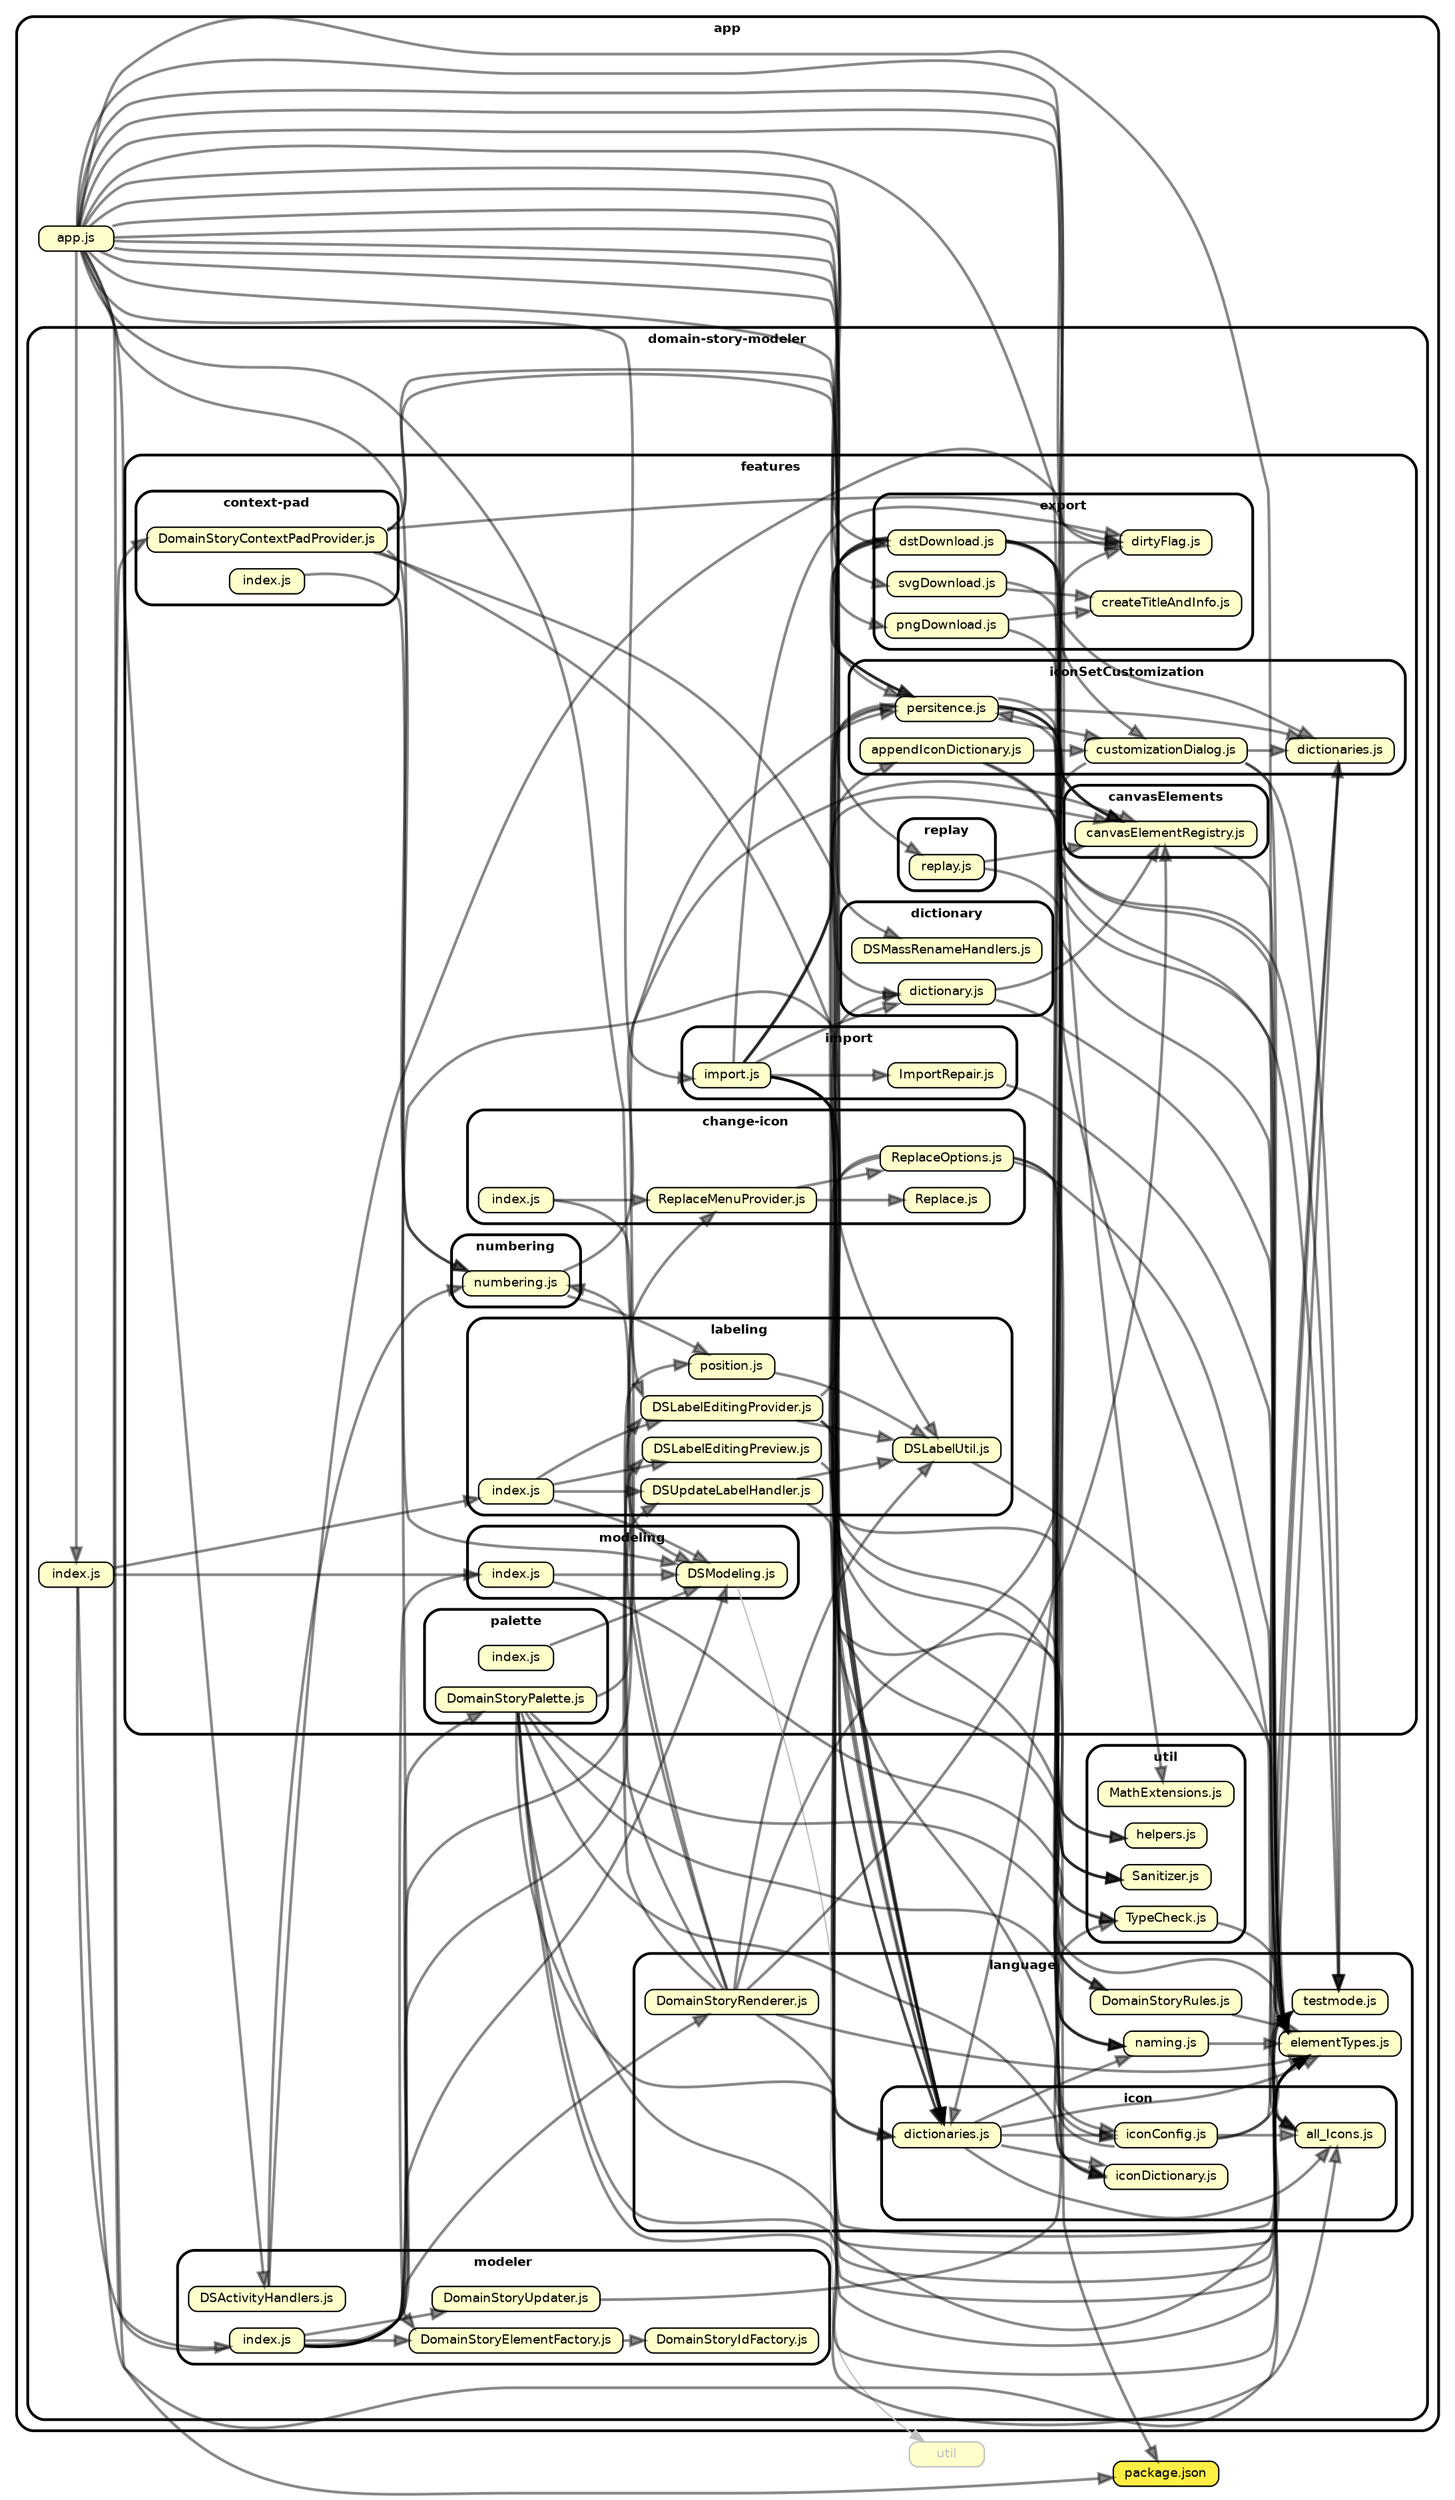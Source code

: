 strict digraph "dependency-cruiser output"{
    ordering=out
    rankdir=LR
    splines=true
    overlap=false
    nodesep=0.16
    ranksep=0.18
    fontname="Helvetica-bold"
    fontsize=9
    style="rounded,bold,filled"
    fillcolor="#ffffff"
    compound=true
    node [shape=box style="rounded, filled" fillcolor="#ffffcc" height=0.2 fontname=Helvetica fontsize=9]
    edge [color="#00000077" penwidth=2.0 arrowhead=normal fontname=Helvetica fontsize=9]

    subgraph "cluster_app" {label="app" "app/app.js" [label="app.js" URL="app/app.js"] }
    subgraph "cluster_app" {label="app" subgraph "cluster_app/domain-story-modeler" {label="domain-story-modeler" subgraph "cluster_app/domain-story-modeler/features" {label="features" subgraph "cluster_app/domain-story-modeler/features/canvasElements" {label="canvasElements" "app/domain-story-modeler/features/canvasElements/canvasElementRegistry.js" [label="canvasElementRegistry.js" URL="app/domain-story-modeler/features/canvasElements/canvasElementRegistry.js"] } } } }
    subgraph "cluster_app" {label="app" subgraph "cluster_app/domain-story-modeler" {label="domain-story-modeler" subgraph "cluster_app/domain-story-modeler/features" {label="features" subgraph "cluster_app/domain-story-modeler/features/change-icon" {label="change-icon" "app/domain-story-modeler/features/change-icon/Replace.js" [label="Replace.js" URL="app/domain-story-modeler/features/change-icon/Replace.js"] } } } }
    subgraph "cluster_app" {label="app" subgraph "cluster_app/domain-story-modeler" {label="domain-story-modeler" subgraph "cluster_app/domain-story-modeler/features" {label="features" subgraph "cluster_app/domain-story-modeler/features/change-icon" {label="change-icon" "app/domain-story-modeler/features/change-icon/ReplaceMenuProvider.js" [label="ReplaceMenuProvider.js" URL="app/domain-story-modeler/features/change-icon/ReplaceMenuProvider.js"] } } } }
    subgraph "cluster_app" {label="app" subgraph "cluster_app/domain-story-modeler" {label="domain-story-modeler" subgraph "cluster_app/domain-story-modeler/features" {label="features" subgraph "cluster_app/domain-story-modeler/features/change-icon" {label="change-icon" "app/domain-story-modeler/features/change-icon/ReplaceOptions.js" [label="ReplaceOptions.js" URL="app/domain-story-modeler/features/change-icon/ReplaceOptions.js"] } } } }
    subgraph "cluster_app" {label="app" subgraph "cluster_app/domain-story-modeler" {label="domain-story-modeler" subgraph "cluster_app/domain-story-modeler/features" {label="features" subgraph "cluster_app/domain-story-modeler/features/change-icon" {label="change-icon" "app/domain-story-modeler/features/change-icon/index.js" [label="index.js" URL="app/domain-story-modeler/features/change-icon/index.js"] } } } }
    subgraph "cluster_app" {label="app" subgraph "cluster_app/domain-story-modeler" {label="domain-story-modeler" subgraph "cluster_app/domain-story-modeler/features" {label="features" subgraph "cluster_app/domain-story-modeler/features/context-pad" {label="context-pad" "app/domain-story-modeler/features/context-pad/DomainStoryContextPadProvider.js" [label="DomainStoryContextPadProvider.js" URL="app/domain-story-modeler/features/context-pad/DomainStoryContextPadProvider.js"] } } } }
    subgraph "cluster_app" {label="app" subgraph "cluster_app/domain-story-modeler" {label="domain-story-modeler" subgraph "cluster_app/domain-story-modeler/features" {label="features" subgraph "cluster_app/domain-story-modeler/features/context-pad" {label="context-pad" "app/domain-story-modeler/features/context-pad/index.js" [label="index.js" URL="app/domain-story-modeler/features/context-pad/index.js"] } } } }
    subgraph "cluster_app" {label="app" subgraph "cluster_app/domain-story-modeler" {label="domain-story-modeler" subgraph "cluster_app/domain-story-modeler/features" {label="features" subgraph "cluster_app/domain-story-modeler/features/dictionary" {label="dictionary" "app/domain-story-modeler/features/dictionary/DSMassRenameHandlers.js" [label="DSMassRenameHandlers.js" URL="app/domain-story-modeler/features/dictionary/DSMassRenameHandlers.js"] } } } }
    subgraph "cluster_app" {label="app" subgraph "cluster_app/domain-story-modeler" {label="domain-story-modeler" subgraph "cluster_app/domain-story-modeler/features" {label="features" subgraph "cluster_app/domain-story-modeler/features/dictionary" {label="dictionary" "app/domain-story-modeler/features/dictionary/dictionary.js" [label="dictionary.js" URL="app/domain-story-modeler/features/dictionary/dictionary.js"] } } } }
    subgraph "cluster_app" {label="app" subgraph "cluster_app/domain-story-modeler" {label="domain-story-modeler" subgraph "cluster_app/domain-story-modeler/features" {label="features" subgraph "cluster_app/domain-story-modeler/features/export" {label="export" "app/domain-story-modeler/features/export/createTitleAndInfo.js" [label="createTitleAndInfo.js" URL="app/domain-story-modeler/features/export/createTitleAndInfo.js"] } } } }
    subgraph "cluster_app" {label="app" subgraph "cluster_app/domain-story-modeler" {label="domain-story-modeler" subgraph "cluster_app/domain-story-modeler/features" {label="features" subgraph "cluster_app/domain-story-modeler/features/export" {label="export" "app/domain-story-modeler/features/export/dirtyFlag.js" [label="dirtyFlag.js" URL="app/domain-story-modeler/features/export/dirtyFlag.js"] } } } }
    subgraph "cluster_app" {label="app" subgraph "cluster_app/domain-story-modeler" {label="domain-story-modeler" subgraph "cluster_app/domain-story-modeler/features" {label="features" subgraph "cluster_app/domain-story-modeler/features/export" {label="export" "app/domain-story-modeler/features/export/dstDownload.js" [label="dstDownload.js" URL="app/domain-story-modeler/features/export/dstDownload.js"] } } } }
    subgraph "cluster_app" {label="app" subgraph "cluster_app/domain-story-modeler" {label="domain-story-modeler" subgraph "cluster_app/domain-story-modeler/features" {label="features" subgraph "cluster_app/domain-story-modeler/features/export" {label="export" "app/domain-story-modeler/features/export/pngDownload.js" [label="pngDownload.js" URL="app/domain-story-modeler/features/export/pngDownload.js"] } } } }
    subgraph "cluster_app" {label="app" subgraph "cluster_app/domain-story-modeler" {label="domain-story-modeler" subgraph "cluster_app/domain-story-modeler/features" {label="features" subgraph "cluster_app/domain-story-modeler/features/export" {label="export" "app/domain-story-modeler/features/export/svgDownload.js" [label="svgDownload.js" URL="app/domain-story-modeler/features/export/svgDownload.js"] } } } }
    subgraph "cluster_app" {label="app" subgraph "cluster_app/domain-story-modeler" {label="domain-story-modeler" subgraph "cluster_app/domain-story-modeler/features" {label="features" subgraph "cluster_app/domain-story-modeler/features/iconSetCustomization" {label="iconSetCustomization" "app/domain-story-modeler/features/iconSetCustomization/appendIconDictionary.js" [label="appendIconDictionary.js" URL="app/domain-story-modeler/features/iconSetCustomization/appendIconDictionary.js"] } } } }
    subgraph "cluster_app" {label="app" subgraph "cluster_app/domain-story-modeler" {label="domain-story-modeler" subgraph "cluster_app/domain-story-modeler/features" {label="features" subgraph "cluster_app/domain-story-modeler/features/iconSetCustomization" {label="iconSetCustomization" "app/domain-story-modeler/features/iconSetCustomization/customizationDialog.js" [label="customizationDialog.js" URL="app/domain-story-modeler/features/iconSetCustomization/customizationDialog.js"] } } } }
    subgraph "cluster_app" {label="app" subgraph "cluster_app/domain-story-modeler" {label="domain-story-modeler" subgraph "cluster_app/domain-story-modeler/features" {label="features" subgraph "cluster_app/domain-story-modeler/features/iconSetCustomization" {label="iconSetCustomization" "app/domain-story-modeler/features/iconSetCustomization/dictionaries.js" [label="dictionaries.js" URL="app/domain-story-modeler/features/iconSetCustomization/dictionaries.js"] } } } }
    subgraph "cluster_app" {label="app" subgraph "cluster_app/domain-story-modeler" {label="domain-story-modeler" subgraph "cluster_app/domain-story-modeler/features" {label="features" subgraph "cluster_app/domain-story-modeler/features/iconSetCustomization" {label="iconSetCustomization" "app/domain-story-modeler/features/iconSetCustomization/persitence.js" [label="persitence.js" URL="app/domain-story-modeler/features/iconSetCustomization/persitence.js"] } } } }
    subgraph "cluster_app" {label="app" subgraph "cluster_app/domain-story-modeler" {label="domain-story-modeler" subgraph "cluster_app/domain-story-modeler/features" {label="features" subgraph "cluster_app/domain-story-modeler/features/import" {label="import" "app/domain-story-modeler/features/import/ImportRepair.js" [label="ImportRepair.js" URL="app/domain-story-modeler/features/import/ImportRepair.js"] } } } }
    subgraph "cluster_app" {label="app" subgraph "cluster_app/domain-story-modeler" {label="domain-story-modeler" subgraph "cluster_app/domain-story-modeler/features" {label="features" subgraph "cluster_app/domain-story-modeler/features/import" {label="import" "app/domain-story-modeler/features/import/import.js" [label="import.js" URL="app/domain-story-modeler/features/import/import.js"] } } } }
    subgraph "cluster_app" {label="app" subgraph "cluster_app/domain-story-modeler" {label="domain-story-modeler" subgraph "cluster_app/domain-story-modeler/features" {label="features" subgraph "cluster_app/domain-story-modeler/features/labeling" {label="labeling" "app/domain-story-modeler/features/labeling/DSLabelEditingPreview.js" [label="DSLabelEditingPreview.js" URL="app/domain-story-modeler/features/labeling/DSLabelEditingPreview.js"] } } } }
    subgraph "cluster_app" {label="app" subgraph "cluster_app/domain-story-modeler" {label="domain-story-modeler" subgraph "cluster_app/domain-story-modeler/features" {label="features" subgraph "cluster_app/domain-story-modeler/features/labeling" {label="labeling" "app/domain-story-modeler/features/labeling/DSLabelEditingProvider.js" [label="DSLabelEditingProvider.js" URL="app/domain-story-modeler/features/labeling/DSLabelEditingProvider.js"] } } } }
    subgraph "cluster_app" {label="app" subgraph "cluster_app/domain-story-modeler" {label="domain-story-modeler" subgraph "cluster_app/domain-story-modeler/features" {label="features" subgraph "cluster_app/domain-story-modeler/features/labeling" {label="labeling" "app/domain-story-modeler/features/labeling/DSLabelUtil.js" [label="DSLabelUtil.js" URL="app/domain-story-modeler/features/labeling/DSLabelUtil.js"] } } } }
    subgraph "cluster_app" {label="app" subgraph "cluster_app/domain-story-modeler" {label="domain-story-modeler" subgraph "cluster_app/domain-story-modeler/features" {label="features" subgraph "cluster_app/domain-story-modeler/features/labeling" {label="labeling" "app/domain-story-modeler/features/labeling/DSUpdateLabelHandler.js" [label="DSUpdateLabelHandler.js" URL="app/domain-story-modeler/features/labeling/DSUpdateLabelHandler.js"] } } } }
    subgraph "cluster_app" {label="app" subgraph "cluster_app/domain-story-modeler" {label="domain-story-modeler" subgraph "cluster_app/domain-story-modeler/features" {label="features" subgraph "cluster_app/domain-story-modeler/features/labeling" {label="labeling" "app/domain-story-modeler/features/labeling/index.js" [label="index.js" URL="app/domain-story-modeler/features/labeling/index.js"] } } } }
    subgraph "cluster_app" {label="app" subgraph "cluster_app/domain-story-modeler" {label="domain-story-modeler" subgraph "cluster_app/domain-story-modeler/features" {label="features" subgraph "cluster_app/domain-story-modeler/features/labeling" {label="labeling" "app/domain-story-modeler/features/labeling/position.js" [label="position.js" URL="app/domain-story-modeler/features/labeling/position.js"] } } } }
    subgraph "cluster_app" {label="app" subgraph "cluster_app/domain-story-modeler" {label="domain-story-modeler" subgraph "cluster_app/domain-story-modeler/features" {label="features" subgraph "cluster_app/domain-story-modeler/features/modeling" {label="modeling" "app/domain-story-modeler/features/modeling/DSModeling.js" [label="DSModeling.js" URL="app/domain-story-modeler/features/modeling/DSModeling.js"] } } } }
    subgraph "cluster_app" {label="app" subgraph "cluster_app/domain-story-modeler" {label="domain-story-modeler" subgraph "cluster_app/domain-story-modeler/features" {label="features" subgraph "cluster_app/domain-story-modeler/features/modeling" {label="modeling" "app/domain-story-modeler/features/modeling/index.js" [label="index.js" URL="app/domain-story-modeler/features/modeling/index.js"] } } } }
    subgraph "cluster_app" {label="app" subgraph "cluster_app/domain-story-modeler" {label="domain-story-modeler" subgraph "cluster_app/domain-story-modeler/features" {label="features" subgraph "cluster_app/domain-story-modeler/features/numbering" {label="numbering" "app/domain-story-modeler/features/numbering/numbering.js" [label="numbering.js" URL="app/domain-story-modeler/features/numbering/numbering.js"] } } } }
    subgraph "cluster_app" {label="app" subgraph "cluster_app/domain-story-modeler" {label="domain-story-modeler" subgraph "cluster_app/domain-story-modeler/features" {label="features" subgraph "cluster_app/domain-story-modeler/features/palette" {label="palette" "app/domain-story-modeler/features/palette/DomainStoryPalette.js" [label="DomainStoryPalette.js" URL="app/domain-story-modeler/features/palette/DomainStoryPalette.js"] } } } }
    subgraph "cluster_app" {label="app" subgraph "cluster_app/domain-story-modeler" {label="domain-story-modeler" subgraph "cluster_app/domain-story-modeler/features" {label="features" subgraph "cluster_app/domain-story-modeler/features/palette" {label="palette" "app/domain-story-modeler/features/palette/index.js" [label="index.js" URL="app/domain-story-modeler/features/palette/index.js"] } } } }
    subgraph "cluster_app" {label="app" subgraph "cluster_app/domain-story-modeler" {label="domain-story-modeler" subgraph "cluster_app/domain-story-modeler/features" {label="features" subgraph "cluster_app/domain-story-modeler/features/replay" {label="replay" "app/domain-story-modeler/features/replay/replay.js" [label="replay.js" URL="app/domain-story-modeler/features/replay/replay.js"] } } } }
    subgraph "cluster_app" {label="app" subgraph "cluster_app/domain-story-modeler" {label="domain-story-modeler" "app/domain-story-modeler/index.js" [label="index.js" URL="app/domain-story-modeler/index.js"] } }
    subgraph "cluster_app" {label="app" subgraph "cluster_app/domain-story-modeler" {label="domain-story-modeler" subgraph "cluster_app/domain-story-modeler/language" {label="language" "app/domain-story-modeler/language/DomainStoryRenderer.js" [label="DomainStoryRenderer.js" URL="app/domain-story-modeler/language/DomainStoryRenderer.js"] } } }
    subgraph "cluster_app" {label="app" subgraph "cluster_app/domain-story-modeler" {label="domain-story-modeler" subgraph "cluster_app/domain-story-modeler/language" {label="language" "app/domain-story-modeler/language/DomainStoryRules.js" [label="DomainStoryRules.js" URL="app/domain-story-modeler/language/DomainStoryRules.js"] } } }
    subgraph "cluster_app" {label="app" subgraph "cluster_app/domain-story-modeler" {label="domain-story-modeler" subgraph "cluster_app/domain-story-modeler/language" {label="language" "app/domain-story-modeler/language/elementTypes.js" [label="elementTypes.js" URL="app/domain-story-modeler/language/elementTypes.js"] } } }
    subgraph "cluster_app" {label="app" subgraph "cluster_app/domain-story-modeler" {label="domain-story-modeler" subgraph "cluster_app/domain-story-modeler/language" {label="language" subgraph "cluster_app/domain-story-modeler/language/icon" {label="icon" "app/domain-story-modeler/language/icon/all_Icons.js" [label="all_Icons.js" URL="app/domain-story-modeler/language/icon/all_Icons.js"] } } } }
    subgraph "cluster_app" {label="app" subgraph "cluster_app/domain-story-modeler" {label="domain-story-modeler" subgraph "cluster_app/domain-story-modeler/language" {label="language" subgraph "cluster_app/domain-story-modeler/language/icon" {label="icon" "app/domain-story-modeler/language/icon/dictionaries.js" [label="dictionaries.js" URL="app/domain-story-modeler/language/icon/dictionaries.js"] } } } }
    subgraph "cluster_app" {label="app" subgraph "cluster_app/domain-story-modeler" {label="domain-story-modeler" subgraph "cluster_app/domain-story-modeler/language" {label="language" subgraph "cluster_app/domain-story-modeler/language/icon" {label="icon" "app/domain-story-modeler/language/icon/iconConfig.js" [label="iconConfig.js" URL="app/domain-story-modeler/language/icon/iconConfig.js"] } } } }
    subgraph "cluster_app" {label="app" subgraph "cluster_app/domain-story-modeler" {label="domain-story-modeler" subgraph "cluster_app/domain-story-modeler/language" {label="language" subgraph "cluster_app/domain-story-modeler/language/icon" {label="icon" "app/domain-story-modeler/language/icon/iconDictionary.js" [label="iconDictionary.js" URL="app/domain-story-modeler/language/icon/iconDictionary.js"] } } } }
    subgraph "cluster_app" {label="app" subgraph "cluster_app/domain-story-modeler" {label="domain-story-modeler" subgraph "cluster_app/domain-story-modeler/language" {label="language" "app/domain-story-modeler/language/naming.js" [label="naming.js" URL="app/domain-story-modeler/language/naming.js"] } } }
    subgraph "cluster_app" {label="app" subgraph "cluster_app/domain-story-modeler" {label="domain-story-modeler" subgraph "cluster_app/domain-story-modeler/language" {label="language" "app/domain-story-modeler/language/testmode.js" [label="testmode.js" URL="app/domain-story-modeler/language/testmode.js"] } } }
    subgraph "cluster_app" {label="app" subgraph "cluster_app/domain-story-modeler" {label="domain-story-modeler" subgraph "cluster_app/domain-story-modeler/modeler" {label="modeler" "app/domain-story-modeler/modeler/DSActivityHandlers.js" [label="DSActivityHandlers.js" URL="app/domain-story-modeler/modeler/DSActivityHandlers.js"] } } }
    subgraph "cluster_app" {label="app" subgraph "cluster_app/domain-story-modeler" {label="domain-story-modeler" subgraph "cluster_app/domain-story-modeler/modeler" {label="modeler" "app/domain-story-modeler/modeler/DomainStoryElementFactory.js" [label="DomainStoryElementFactory.js" URL="app/domain-story-modeler/modeler/DomainStoryElementFactory.js"] } } }
    subgraph "cluster_app" {label="app" subgraph "cluster_app/domain-story-modeler" {label="domain-story-modeler" subgraph "cluster_app/domain-story-modeler/modeler" {label="modeler" "app/domain-story-modeler/modeler/DomainStoryIdFactory.js" [label="DomainStoryIdFactory.js" URL="app/domain-story-modeler/modeler/DomainStoryIdFactory.js"] } } }
    subgraph "cluster_app" {label="app" subgraph "cluster_app/domain-story-modeler" {label="domain-story-modeler" subgraph "cluster_app/domain-story-modeler/modeler" {label="modeler" "app/domain-story-modeler/modeler/DomainStoryUpdater.js" [label="DomainStoryUpdater.js" URL="app/domain-story-modeler/modeler/DomainStoryUpdater.js"] } } }
    subgraph "cluster_app" {label="app" subgraph "cluster_app/domain-story-modeler" {label="domain-story-modeler" subgraph "cluster_app/domain-story-modeler/modeler" {label="modeler" "app/domain-story-modeler/modeler/index.js" [label="index.js" URL="app/domain-story-modeler/modeler/index.js"] } } }
    subgraph "cluster_app" {label="app" subgraph "cluster_app/domain-story-modeler" {label="domain-story-modeler" subgraph "cluster_app/domain-story-modeler/util" {label="util" "app/domain-story-modeler/util/MathExtensions.js" [label="MathExtensions.js" URL="app/domain-story-modeler/util/MathExtensions.js"] } } }
    subgraph "cluster_app" {label="app" subgraph "cluster_app/domain-story-modeler" {label="domain-story-modeler" subgraph "cluster_app/domain-story-modeler/util" {label="util" "app/domain-story-modeler/util/Sanitizer.js" [label="Sanitizer.js" URL="app/domain-story-modeler/util/Sanitizer.js"] } } }
    subgraph "cluster_app" {label="app" subgraph "cluster_app/domain-story-modeler" {label="domain-story-modeler" subgraph "cluster_app/domain-story-modeler/util" {label="util" "app/domain-story-modeler/util/TypeCheck.js" [label="TypeCheck.js" URL="app/domain-story-modeler/util/TypeCheck.js"] } } }
    subgraph "cluster_app" {label="app" subgraph "cluster_app/domain-story-modeler" {label="domain-story-modeler" subgraph "cluster_app/domain-story-modeler/util" {label="util" "app/domain-story-modeler/util/helpers.js" [label="helpers.js" URL="app/domain-story-modeler/util/helpers.js"] } } }
    "package.json" [label="package.json" fillcolor="#ffee44" URL="package.json"]
    "util" [label="util" color="grey" fontcolor="grey" ]

    "app/app.js" -> "package.json"
    "app/app.js" -> "app/domain-story-modeler/index.js"
    "app/app.js" -> "app/domain-story-modeler/features/canvasElements/canvasElementRegistry.js"
    "app/app.js" -> "app/domain-story-modeler/features/dictionary/DSMassRenameHandlers.js"
    "app/app.js" -> "app/domain-story-modeler/features/dictionary/dictionary.js"
    "app/app.js" -> "app/domain-story-modeler/features/export/dirtyFlag.js"
    "app/app.js" -> "app/domain-story-modeler/features/export/dstDownload.js"
    "app/app.js" -> "app/domain-story-modeler/features/export/pngDownload.js"
    "app/app.js" -> "app/domain-story-modeler/features/export/svgDownload.js"
    "app/app.js" -> "app/domain-story-modeler/features/iconSetCustomization/customizationDialog.js"
    "app/app.js" -> "app/domain-story-modeler/features/iconSetCustomization/persitence.js"
    "app/app.js" -> "app/domain-story-modeler/features/import/import.js"
    "app/app.js" -> "app/domain-story-modeler/features/labeling/DSLabelEditingProvider.js"
    "app/app.js" -> "app/domain-story-modeler/features/labeling/DSLabelUtil.js"
    "app/app.js" -> "app/domain-story-modeler/features/numbering/numbering.js"
    "app/app.js" -> "app/domain-story-modeler/features/replay/replay.js"
    "app/app.js" -> "app/domain-story-modeler/language/elementTypes.js"
    "app/app.js" -> "app/domain-story-modeler/modeler/DSActivityHandlers.js"
    "app/app.js" -> "app/domain-story-modeler/util/MathExtensions.js"
    "app/app.js" -> "app/domain-story-modeler/util/helpers.js"
    "app/domain-story-modeler/features/canvasElements/canvasElementRegistry.js" -> "app/domain-story-modeler/language/elementTypes.js"
    "app/domain-story-modeler/features/change-icon/ReplaceMenuProvider.js" -> "app/domain-story-modeler/features/change-icon/Replace.js"
    "app/domain-story-modeler/features/change-icon/ReplaceMenuProvider.js" -> "app/domain-story-modeler/features/change-icon/ReplaceOptions.js"
    "app/domain-story-modeler/features/change-icon/ReplaceOptions.js" -> "app/domain-story-modeler/language/elementTypes.js"
    "app/domain-story-modeler/features/change-icon/ReplaceOptions.js" -> "app/domain-story-modeler/language/icon/dictionaries.js"
    "app/domain-story-modeler/features/change-icon/ReplaceOptions.js" -> "app/domain-story-modeler/language/icon/iconDictionary.js"
    "app/domain-story-modeler/features/change-icon/ReplaceOptions.js" -> "app/domain-story-modeler/language/naming.js"
    "app/domain-story-modeler/features/change-icon/index.js" -> "app/domain-story-modeler/features/modeling/DSModeling.js"
    "app/domain-story-modeler/features/change-icon/index.js" -> "app/domain-story-modeler/features/change-icon/ReplaceMenuProvider.js"
    "app/domain-story-modeler/features/context-pad/DomainStoryContextPadProvider.js" -> "app/domain-story-modeler/language/elementTypes.js"
    "app/domain-story-modeler/features/context-pad/DomainStoryContextPadProvider.js" -> "app/domain-story-modeler/language/icon/dictionaries.js"
    "app/domain-story-modeler/features/context-pad/DomainStoryContextPadProvider.js" -> "app/domain-story-modeler/language/icon/iconDictionary.js"
    "app/domain-story-modeler/features/context-pad/DomainStoryContextPadProvider.js" -> "app/domain-story-modeler/language/naming.js"
    "app/domain-story-modeler/features/context-pad/DomainStoryContextPadProvider.js" -> "app/domain-story-modeler/features/export/dirtyFlag.js"
    "app/domain-story-modeler/features/context-pad/DomainStoryContextPadProvider.js" -> "app/domain-story-modeler/features/numbering/numbering.js"
    "app/domain-story-modeler/features/context-pad/index.js" -> "app/domain-story-modeler/features/modeling/DSModeling.js"
    "app/domain-story-modeler/features/dictionary/dictionary.js" -> "app/domain-story-modeler/language/elementTypes.js"
    "app/domain-story-modeler/features/dictionary/dictionary.js" -> "app/domain-story-modeler/features/canvasElements/canvasElementRegistry.js"
    "app/domain-story-modeler/features/export/dstDownload.js" -> "app/domain-story-modeler/language/elementTypes.js"
    "app/domain-story-modeler/features/export/dstDownload.js" -> "app/domain-story-modeler/language/icon/dictionaries.js"
    "app/domain-story-modeler/features/export/dstDownload.js" -> "app/domain-story-modeler/util/Sanitizer.js"
    "app/domain-story-modeler/features/export/dstDownload.js" -> "app/domain-story-modeler/features/canvasElements/canvasElementRegistry.js"
    "app/domain-story-modeler/features/export/dstDownload.js" -> "app/domain-story-modeler/features/iconSetCustomization/dictionaries.js"
    "app/domain-story-modeler/features/export/dstDownload.js" -> "app/domain-story-modeler/features/iconSetCustomization/persitence.js"
    "app/domain-story-modeler/features/export/dstDownload.js" -> "app/domain-story-modeler/features/export/dirtyFlag.js"
    "app/domain-story-modeler/features/export/pngDownload.js" -> "app/domain-story-modeler/util/Sanitizer.js"
    "app/domain-story-modeler/features/export/pngDownload.js" -> "app/domain-story-modeler/features/export/createTitleAndInfo.js"
    "app/domain-story-modeler/features/export/svgDownload.js" -> "app/domain-story-modeler/util/Sanitizer.js"
    "app/domain-story-modeler/features/export/svgDownload.js" -> "app/domain-story-modeler/features/export/createTitleAndInfo.js"
    "app/domain-story-modeler/features/iconSetCustomization/appendIconDictionary.js" -> "app/domain-story-modeler/language/icon/all_Icons.js"
    "app/domain-story-modeler/features/iconSetCustomization/appendIconDictionary.js" -> "app/domain-story-modeler/language/testmode.js"
    "app/domain-story-modeler/features/iconSetCustomization/appendIconDictionary.js" -> "app/domain-story-modeler/features/iconSetCustomization/customizationDialog.js"
    "app/domain-story-modeler/features/iconSetCustomization/customizationDialog.js" -> "app/domain-story-modeler/language/elementTypes.js"
    "app/domain-story-modeler/features/iconSetCustomization/customizationDialog.js" -> "app/domain-story-modeler/language/icon/dictionaries.js"
    "app/domain-story-modeler/features/iconSetCustomization/customizationDialog.js" -> "app/domain-story-modeler/language/testmode.js"
    "app/domain-story-modeler/features/iconSetCustomization/customizationDialog.js" -> "app/domain-story-modeler/features/iconSetCustomization/dictionaries.js"
    "app/domain-story-modeler/features/iconSetCustomization/dictionaries.js" -> "app/domain-story-modeler/language/icon/all_Icons.js"
    "app/domain-story-modeler/features/iconSetCustomization/persitence.js" -> "package.json"
    "app/domain-story-modeler/features/iconSetCustomization/persitence.js" -> "app/domain-story-modeler/language/elementTypes.js"
    "app/domain-story-modeler/features/iconSetCustomization/persitence.js" -> "app/domain-story-modeler/language/icon/dictionaries.js"
    "app/domain-story-modeler/features/iconSetCustomization/persitence.js" -> "app/domain-story-modeler/language/icon/iconConfig.js"
    "app/domain-story-modeler/features/iconSetCustomization/persitence.js" -> "app/domain-story-modeler/language/testmode.js"
    "app/domain-story-modeler/features/iconSetCustomization/persitence.js" -> "app/domain-story-modeler/features/export/dstDownload.js"
    "app/domain-story-modeler/features/iconSetCustomization/persitence.js" -> "app/domain-story-modeler/features/iconSetCustomization/customizationDialog.js"
    "app/domain-story-modeler/features/iconSetCustomization/persitence.js" -> "app/domain-story-modeler/features/iconSetCustomization/dictionaries.js"
    "app/domain-story-modeler/features/import/ImportRepair.js" -> "app/domain-story-modeler/language/elementTypes.js"
    "app/domain-story-modeler/features/import/import.js" -> "app/domain-story-modeler/language/elementTypes.js"
    "app/domain-story-modeler/features/import/import.js" -> "app/domain-story-modeler/language/icon/dictionaries.js"
    "app/domain-story-modeler/features/import/import.js" -> "app/domain-story-modeler/language/testmode.js"
    "app/domain-story-modeler/features/import/import.js" -> "app/domain-story-modeler/util/TypeCheck.js"
    "app/domain-story-modeler/features/import/import.js" -> "app/domain-story-modeler/util/helpers.js"
    "app/domain-story-modeler/features/import/import.js" -> "app/domain-story-modeler/features/canvasElements/canvasElementRegistry.js"
    "app/domain-story-modeler/features/import/import.js" -> "app/domain-story-modeler/features/dictionary/dictionary.js"
    "app/domain-story-modeler/features/import/import.js" -> "app/domain-story-modeler/features/export/dirtyFlag.js"
    "app/domain-story-modeler/features/import/import.js" -> "app/domain-story-modeler/features/iconSetCustomization/appendIconDictionary.js"
    "app/domain-story-modeler/features/import/import.js" -> "app/domain-story-modeler/features/iconSetCustomization/persitence.js"
    "app/domain-story-modeler/features/import/import.js" -> "app/domain-story-modeler/features/import/ImportRepair.js"
    "app/domain-story-modeler/features/labeling/DSLabelEditingPreview.js" -> "app/domain-story-modeler/language/elementTypes.js"
    "app/domain-story-modeler/features/labeling/DSLabelEditingProvider.js" -> "app/domain-story-modeler/language/elementTypes.js"
    "app/domain-story-modeler/features/labeling/DSLabelEditingProvider.js" -> "app/domain-story-modeler/util/TypeCheck.js"
    "app/domain-story-modeler/features/labeling/DSLabelEditingProvider.js" -> "app/domain-story-modeler/features/dictionary/dictionary.js"
    "app/domain-story-modeler/features/labeling/DSLabelEditingProvider.js" -> "app/domain-story-modeler/features/labeling/DSLabelUtil.js"
    "app/domain-story-modeler/features/labeling/DSLabelUtil.js" -> "app/domain-story-modeler/language/elementTypes.js"
    "app/domain-story-modeler/features/labeling/DSUpdateLabelHandler.js" -> "app/domain-story-modeler/language/elementTypes.js"
    "app/domain-story-modeler/features/labeling/DSUpdateLabelHandler.js" -> "app/domain-story-modeler/features/labeling/DSLabelUtil.js"
    "app/domain-story-modeler/features/labeling/index.js" -> "app/domain-story-modeler/features/labeling/DSUpdateLabelHandler.js"
    "app/domain-story-modeler/features/labeling/index.js" -> "app/domain-story-modeler/features/modeling/DSModeling.js"
    "app/domain-story-modeler/features/labeling/index.js" -> "app/domain-story-modeler/features/labeling/DSLabelEditingPreview.js"
    "app/domain-story-modeler/features/labeling/index.js" -> "app/domain-story-modeler/features/labeling/DSLabelEditingProvider.js"
    "app/domain-story-modeler/features/labeling/position.js" -> "app/domain-story-modeler/features/labeling/DSLabelUtil.js"
    "app/domain-story-modeler/features/modeling/DSModeling.js" -> "util" [color="grey" penwidth=1.0]
    "app/domain-story-modeler/features/modeling/index.js" -> "app/domain-story-modeler/language/DomainStoryRules.js"
    "app/domain-story-modeler/features/modeling/index.js" -> "app/domain-story-modeler/modeler/DomainStoryElementFactory.js"
    "app/domain-story-modeler/features/modeling/index.js" -> "app/domain-story-modeler/features/modeling/DSModeling.js"
    "app/domain-story-modeler/features/numbering/numbering.js" -> "app/domain-story-modeler/features/canvasElements/canvasElementRegistry.js"
    "app/domain-story-modeler/features/numbering/numbering.js" -> "app/domain-story-modeler/features/labeling/position.js"
    "app/domain-story-modeler/features/palette/DomainStoryPalette.js" -> "app/domain-story-modeler/language/elementTypes.js"
    "app/domain-story-modeler/features/palette/DomainStoryPalette.js" -> "app/domain-story-modeler/language/icon/all_Icons.js"
    "app/domain-story-modeler/features/palette/DomainStoryPalette.js" -> "app/domain-story-modeler/language/icon/dictionaries.js"
    "app/domain-story-modeler/features/palette/DomainStoryPalette.js" -> "app/domain-story-modeler/language/icon/iconConfig.js"
    "app/domain-story-modeler/features/palette/DomainStoryPalette.js" -> "app/domain-story-modeler/language/icon/iconDictionary.js"
    "app/domain-story-modeler/features/palette/DomainStoryPalette.js" -> "app/domain-story-modeler/language/naming.js"
    "app/domain-story-modeler/features/palette/DomainStoryPalette.js" -> "app/domain-story-modeler/language/testmode.js"
    "app/domain-story-modeler/features/palette/DomainStoryPalette.js" -> "app/domain-story-modeler/features/iconSetCustomization/persitence.js"
    "app/domain-story-modeler/features/palette/index.js" -> "app/domain-story-modeler/features/modeling/DSModeling.js"
    "app/domain-story-modeler/features/replay/replay.js" -> "app/domain-story-modeler/language/elementTypes.js"
    "app/domain-story-modeler/features/replay/replay.js" -> "app/domain-story-modeler/features/canvasElements/canvasElementRegistry.js"
    "app/domain-story-modeler/index.js" -> "app/domain-story-modeler/features/labeling/index.js"
    "app/domain-story-modeler/index.js" -> "app/domain-story-modeler/features/modeling/index.js"
    "app/domain-story-modeler/index.js" -> "app/domain-story-modeler/language/elementTypes.js"
    "app/domain-story-modeler/index.js" -> "app/domain-story-modeler/modeler/index.js"
    "app/domain-story-modeler/language/DomainStoryRenderer.js" -> "app/domain-story-modeler/features/canvasElements/canvasElementRegistry.js"
    "app/domain-story-modeler/language/DomainStoryRenderer.js" -> "app/domain-story-modeler/features/export/dirtyFlag.js"
    "app/domain-story-modeler/language/DomainStoryRenderer.js" -> "app/domain-story-modeler/features/labeling/DSLabelEditingPreview.js"
    "app/domain-story-modeler/language/DomainStoryRenderer.js" -> "app/domain-story-modeler/features/labeling/DSLabelEditingProvider.js"
    "app/domain-story-modeler/language/DomainStoryRenderer.js" -> "app/domain-story-modeler/features/labeling/DSLabelUtil.js"
    "app/domain-story-modeler/language/DomainStoryRenderer.js" -> "app/domain-story-modeler/features/labeling/position.js"
    "app/domain-story-modeler/language/DomainStoryRenderer.js" -> "app/domain-story-modeler/features/numbering/numbering.js"
    "app/domain-story-modeler/language/DomainStoryRenderer.js" -> "app/domain-story-modeler/language/elementTypes.js"
    "app/domain-story-modeler/language/DomainStoryRenderer.js" -> "app/domain-story-modeler/language/icon/dictionaries.js"
    "app/domain-story-modeler/language/DomainStoryRules.js" -> "app/domain-story-modeler/language/elementTypes.js"
    "app/domain-story-modeler/language/icon/dictionaries.js" -> "app/domain-story-modeler/language/elementTypes.js"
    "app/domain-story-modeler/language/icon/dictionaries.js" -> "app/domain-story-modeler/language/naming.js"
    "app/domain-story-modeler/language/icon/dictionaries.js" -> "app/domain-story-modeler/language/icon/all_Icons.js"
    "app/domain-story-modeler/language/icon/dictionaries.js" -> "app/domain-story-modeler/language/icon/iconConfig.js"
    "app/domain-story-modeler/language/icon/dictionaries.js" -> "app/domain-story-modeler/language/icon/iconDictionary.js"
    "app/domain-story-modeler/language/icon/iconConfig.js" -> "app/domain-story-modeler/features/iconSetCustomization/dictionaries.js"
    "app/domain-story-modeler/language/icon/iconConfig.js" -> "app/domain-story-modeler/features/iconSetCustomization/persitence.js"
    "app/domain-story-modeler/language/icon/iconConfig.js" -> "app/domain-story-modeler/language/testmode.js"
    "app/domain-story-modeler/language/icon/iconConfig.js" -> "app/domain-story-modeler/language/icon/all_Icons.js"
    "app/domain-story-modeler/language/naming.js" -> "app/domain-story-modeler/language/elementTypes.js"
    "app/domain-story-modeler/modeler/DSActivityHandlers.js" -> "app/domain-story-modeler/features/canvasElements/canvasElementRegistry.js"
    "app/domain-story-modeler/modeler/DSActivityHandlers.js" -> "app/domain-story-modeler/features/numbering/numbering.js"
    "app/domain-story-modeler/modeler/DomainStoryElementFactory.js" -> "app/domain-story-modeler/modeler/DomainStoryIdFactory.js"
    "app/domain-story-modeler/modeler/DomainStoryUpdater.js" -> "app/domain-story-modeler/util/TypeCheck.js"
    "app/domain-story-modeler/modeler/index.js" -> "app/domain-story-modeler/features/change-icon/ReplaceMenuProvider.js"
    "app/domain-story-modeler/modeler/index.js" -> "app/domain-story-modeler/features/context-pad/DomainStoryContextPadProvider.js"
    "app/domain-story-modeler/modeler/index.js" -> "app/domain-story-modeler/features/labeling/DSUpdateLabelHandler.js"
    "app/domain-story-modeler/modeler/index.js" -> "app/domain-story-modeler/features/modeling/DSModeling.js"
    "app/domain-story-modeler/modeler/index.js" -> "app/domain-story-modeler/features/palette/DomainStoryPalette.js"
    "app/domain-story-modeler/modeler/index.js" -> "app/domain-story-modeler/language/DomainStoryRenderer.js"
    "app/domain-story-modeler/modeler/index.js" -> "app/domain-story-modeler/language/DomainStoryRules.js"
    "app/domain-story-modeler/modeler/index.js" -> "app/domain-story-modeler/modeler/DomainStoryElementFactory.js"
    "app/domain-story-modeler/modeler/index.js" -> "app/domain-story-modeler/modeler/DomainStoryUpdater.js"
    "app/domain-story-modeler/util/TypeCheck.js" -> "app/domain-story-modeler/language/elementTypes.js"
}
